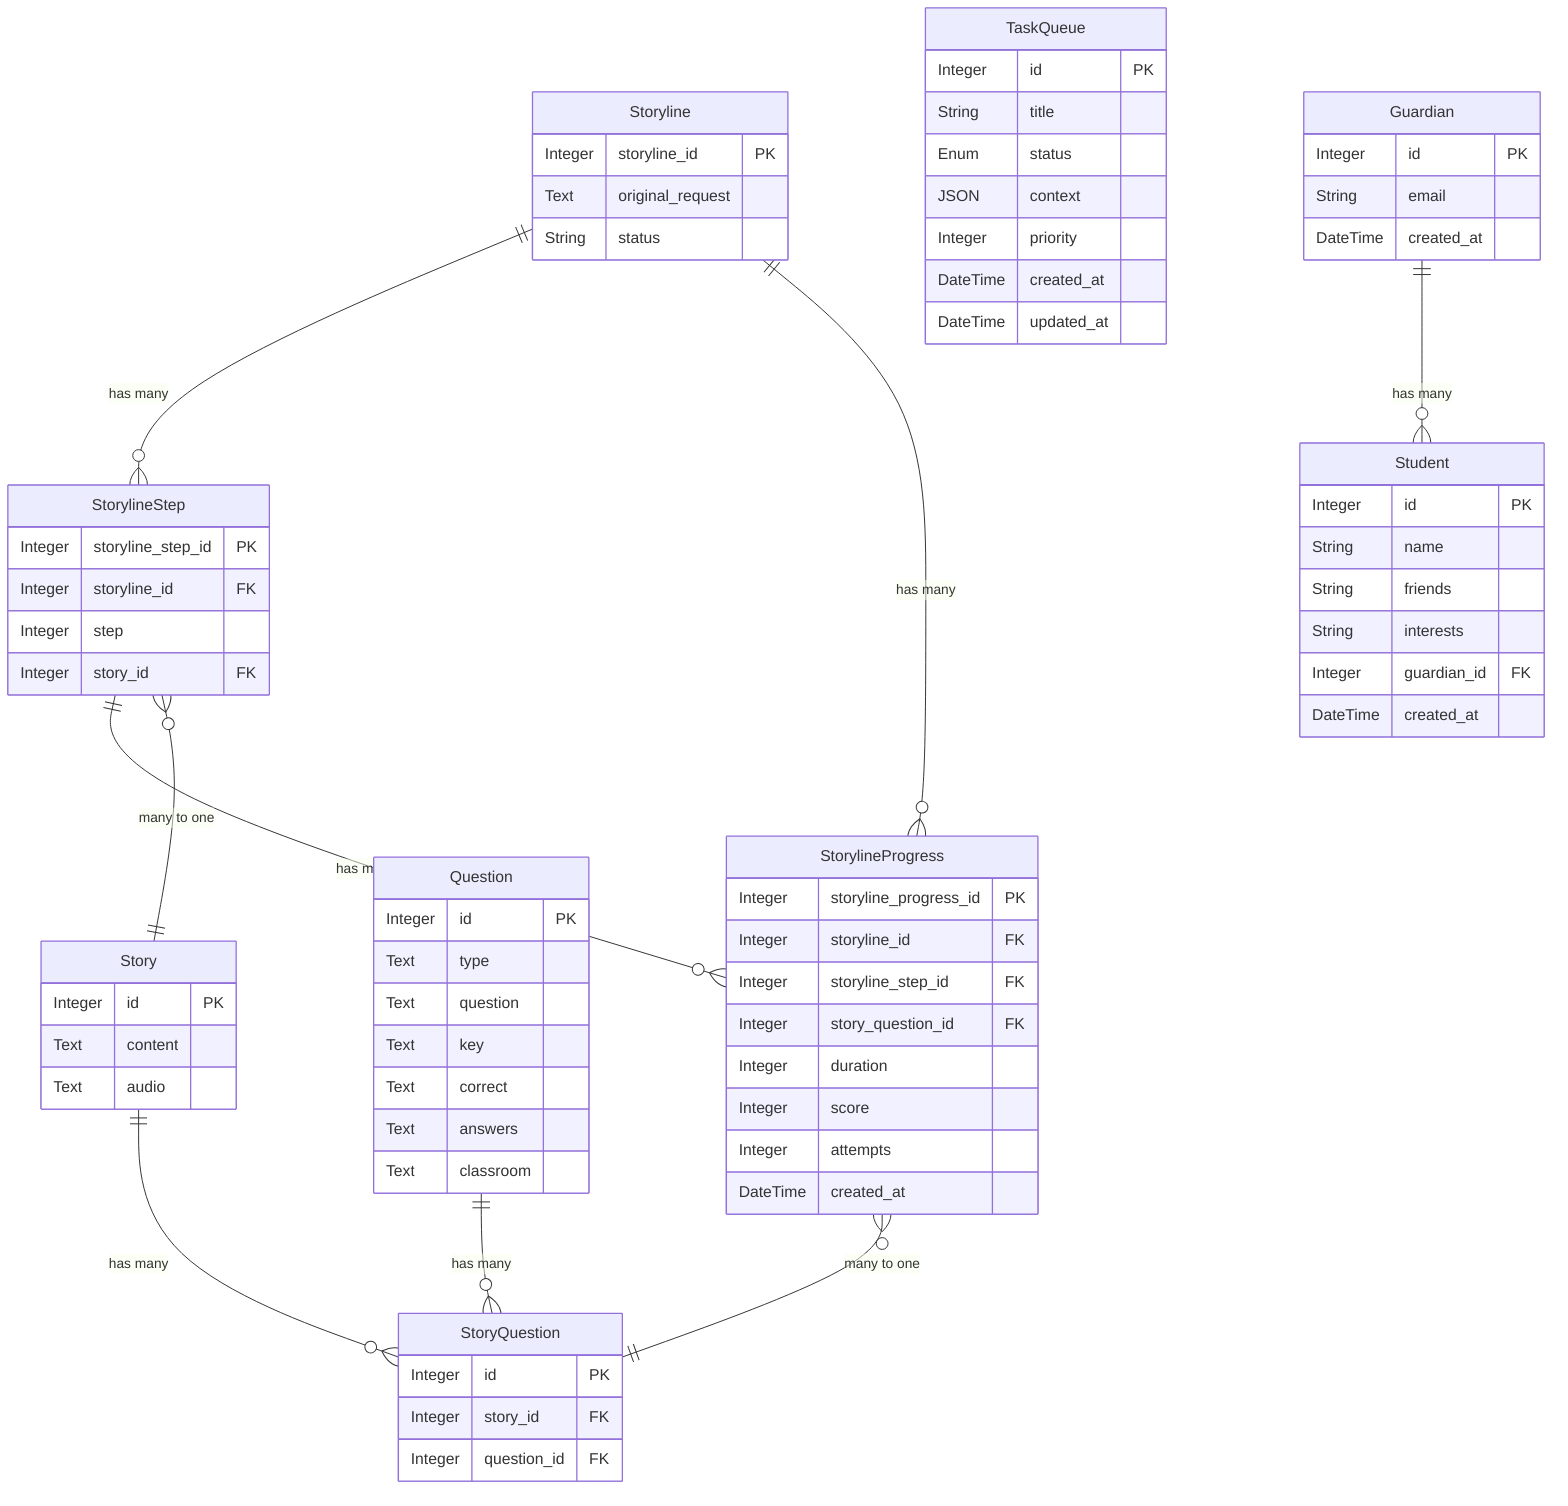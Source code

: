 erDiagram
    Story {
        Integer id PK
        Text content
        Text audio
    }

    Question {
        Integer id PK
        Text type
        Text question
        Text key
        Text correct
        Text answers
        Text classroom
    }

    StoryQuestion {
        Integer id PK
        Integer story_id FK
        Integer question_id FK
    }

    Storyline {
        Integer storyline_id PK
        Text original_request
        String status
    }

    StorylineStep {
        Integer storyline_step_id PK
        Integer storyline_id FK
        Integer step
        Integer story_id FK
    }

    StorylineProgress {
        Integer storyline_progress_id PK
        Integer storyline_id FK
        Integer storyline_step_id FK
        Integer story_question_id FK
        Integer duration
        Integer score
        Integer attempts
        DateTime created_at
    }

    TaskQueue {
        Integer id PK
        String title
        Enum status
        JSON context
        Integer priority
        DateTime created_at
        DateTime updated_at
    }

    Guardian {
        Integer id PK
        String email
        DateTime created_at
    }

    Student {
        Integer id PK
        String name
        String friends
        String interests
        Integer guardian_id FK
        DateTime created_at
    }

    Story ||--o{ StoryQuestion : "has many"
    Question ||--o{ StoryQuestion : "has many"
    Storyline ||--o{ StorylineStep : "has many"
    Storyline ||--o{ StorylineProgress : "has many"
    StorylineStep ||--o{ StorylineProgress : "has many"
    StorylineStep }o--|| Story : "many to one"
    StorylineProgress }o--|| StoryQuestion : "many to one"
    Guardian ||--o{ Student : "has many"